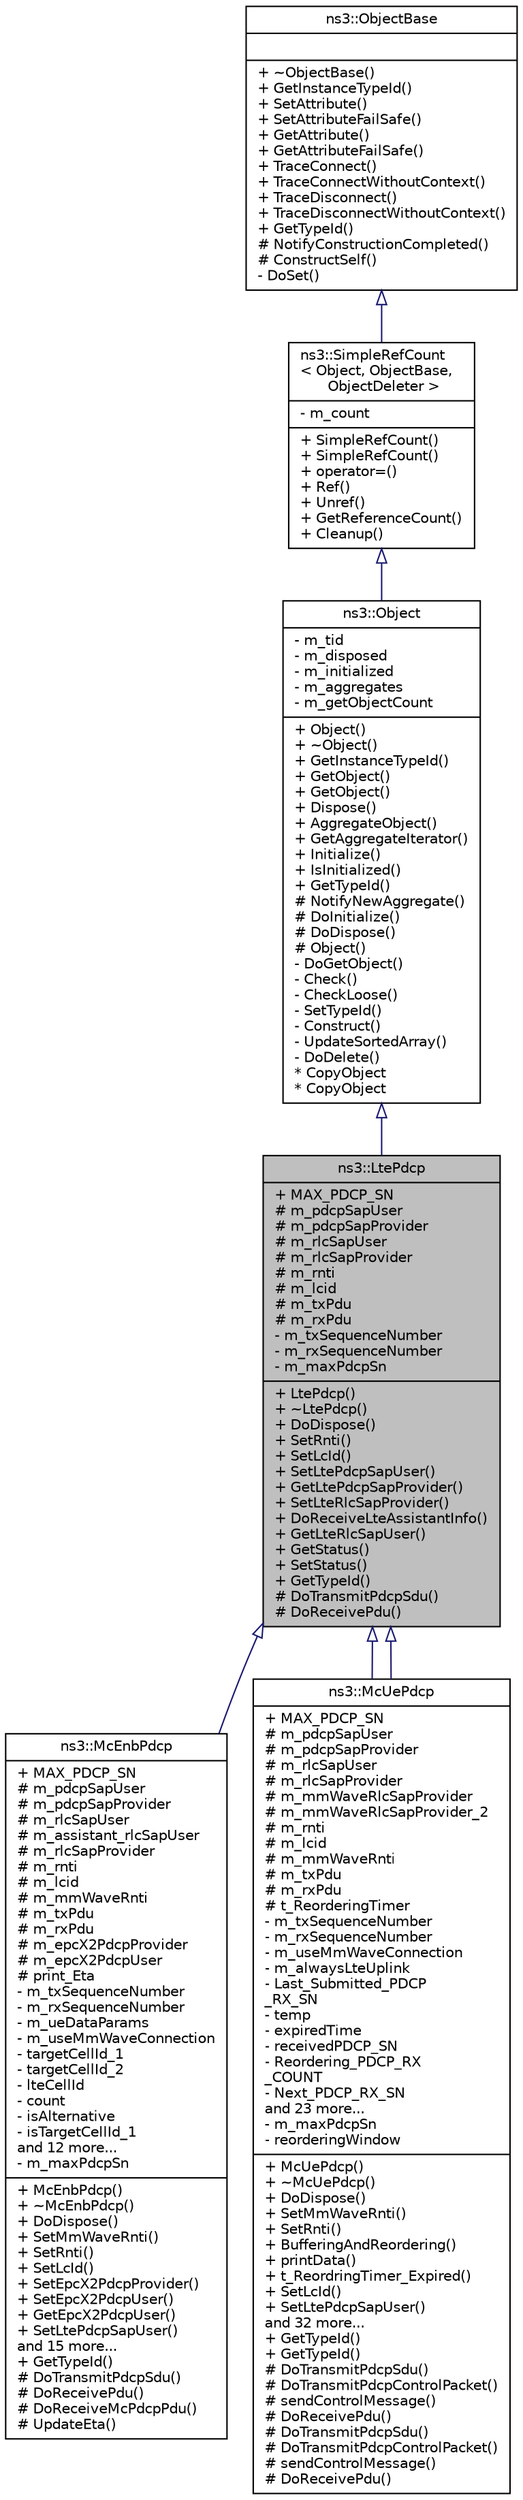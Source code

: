 digraph "ns3::LtePdcp"
{
  edge [fontname="Helvetica",fontsize="10",labelfontname="Helvetica",labelfontsize="10"];
  node [fontname="Helvetica",fontsize="10",shape=record];
  Node1 [label="{ns3::LtePdcp\n|+ MAX_PDCP_SN\l# m_pdcpSapUser\l# m_pdcpSapProvider\l# m_rlcSapUser\l# m_rlcSapProvider\l# m_rnti\l# m_lcid\l# m_txPdu\l# m_rxPdu\l- m_txSequenceNumber\l- m_rxSequenceNumber\l- m_maxPdcpSn\l|+ LtePdcp()\l+ ~LtePdcp()\l+ DoDispose()\l+ SetRnti()\l+ SetLcId()\l+ SetLtePdcpSapUser()\l+ GetLtePdcpSapProvider()\l+ SetLteRlcSapProvider()\l+ DoReceiveLteAssistantInfo()\l+ GetLteRlcSapUser()\l+ GetStatus()\l+ SetStatus()\l+ GetTypeId()\l# DoTransmitPdcpSdu()\l# DoReceivePdu()\l}",height=0.2,width=0.4,color="black", fillcolor="grey75", style="filled", fontcolor="black"];
  Node2 -> Node1 [dir="back",color="midnightblue",fontsize="10",style="solid",arrowtail="onormal"];
  Node2 [label="{ns3::Object\n|- m_tid\l- m_disposed\l- m_initialized\l- m_aggregates\l- m_getObjectCount\l|+ Object()\l+ ~Object()\l+ GetInstanceTypeId()\l+ GetObject()\l+ GetObject()\l+ Dispose()\l+ AggregateObject()\l+ GetAggregateIterator()\l+ Initialize()\l+ IsInitialized()\l+ GetTypeId()\l# NotifyNewAggregate()\l# DoInitialize()\l# DoDispose()\l# Object()\l- DoGetObject()\l- Check()\l- CheckLoose()\l- SetTypeId()\l- Construct()\l- UpdateSortedArray()\l- DoDelete()\l* CopyObject\l* CopyObject\l}",height=0.2,width=0.4,color="black", fillcolor="white", style="filled",URL="$d9/d77/classns3_1_1Object.html",tooltip="A base class which provides memory management and object aggregation. "];
  Node3 -> Node2 [dir="back",color="midnightblue",fontsize="10",style="solid",arrowtail="onormal"];
  Node3 [label="{ns3::SimpleRefCount\l\< Object, ObjectBase,\l ObjectDeleter \>\n|- m_count\l|+ SimpleRefCount()\l+ SimpleRefCount()\l+ operator=()\l+ Ref()\l+ Unref()\l+ GetReferenceCount()\l+ Cleanup()\l}",height=0.2,width=0.4,color="black", fillcolor="white", style="filled",URL="$da/da1/classns3_1_1SimpleRefCount.html"];
  Node4 -> Node3 [dir="back",color="midnightblue",fontsize="10",style="solid",arrowtail="onormal"];
  Node4 [label="{ns3::ObjectBase\n||+ ~ObjectBase()\l+ GetInstanceTypeId()\l+ SetAttribute()\l+ SetAttributeFailSafe()\l+ GetAttribute()\l+ GetAttributeFailSafe()\l+ TraceConnect()\l+ TraceConnectWithoutContext()\l+ TraceDisconnect()\l+ TraceDisconnectWithoutContext()\l+ GetTypeId()\l# NotifyConstructionCompleted()\l# ConstructSelf()\l- DoSet()\l}",height=0.2,width=0.4,color="black", fillcolor="white", style="filled",URL="$d2/dac/classns3_1_1ObjectBase.html",tooltip="Anchor the ns-3 type and attribute system. "];
  Node1 -> Node5 [dir="back",color="midnightblue",fontsize="10",style="solid",arrowtail="onormal"];
  Node5 [label="{ns3::McEnbPdcp\n|+ MAX_PDCP_SN\l# m_pdcpSapUser\l# m_pdcpSapProvider\l# m_rlcSapUser\l# m_assistant_rlcSapUser\l# m_rlcSapProvider\l# m_rnti\l# m_lcid\l# m_mmWaveRnti\l# m_txPdu\l# m_rxPdu\l# m_epcX2PdcpProvider\l# m_epcX2PdcpUser\l# print_Eta\l- m_txSequenceNumber\l- m_rxSequenceNumber\l- m_ueDataParams\l- m_useMmWaveConnection\l- targetCellId_1\l- targetCellId_2\l- lteCellId\l- count\l- isAlternative\l- isTargetCellId_1\land 12 more...\l- m_maxPdcpSn\l|+ McEnbPdcp()\l+ ~McEnbPdcp()\l+ DoDispose()\l+ SetMmWaveRnti()\l+ SetRnti()\l+ SetLcId()\l+ SetEpcX2PdcpProvider()\l+ SetEpcX2PdcpUser()\l+ GetEpcX2PdcpUser()\l+ SetLtePdcpSapUser()\land 15 more...\l+ GetTypeId()\l# DoTransmitPdcpSdu()\l# DoReceivePdu()\l# DoReceiveMcPdcpPdu()\l# UpdateEta()\l}",height=0.2,width=0.4,color="black", fillcolor="white", style="filled",URL="$d0/de1/classns3_1_1McEnbPdcp.html"];
  Node1 -> Node6 [dir="back",color="midnightblue",fontsize="10",style="solid",arrowtail="onormal"];
  Node6 [label="{ns3::McUePdcp\n|+ MAX_PDCP_SN\l# m_pdcpSapUser\l# m_pdcpSapProvider\l# m_rlcSapUser\l# m_rlcSapProvider\l# m_mmWaveRlcSapProvider\l# m_mmWaveRlcSapProvider_2\l# m_rnti\l# m_lcid\l# m_mmWaveRnti\l# m_txPdu\l# m_rxPdu\l# t_ReorderingTimer\l- m_txSequenceNumber\l- m_rxSequenceNumber\l- m_useMmWaveConnection\l- m_alwaysLteUplink\l- Last_Submitted_PDCP\l_RX_SN\l- temp\l- expiredTime\l- receivedPDCP_SN\l- Reordering_PDCP_RX\l_COUNT\l- Next_PDCP_RX_SN\land 23 more...\l- m_maxPdcpSn\l- reorderingWindow\l|+ McUePdcp()\l+ ~McUePdcp()\l+ DoDispose()\l+ SetMmWaveRnti()\l+ SetRnti()\l+ BufferingAndReordering()\l+ printData()\l+ t_ReordringTimer_Expired()\l+ SetLcId()\l+ SetLtePdcpSapUser()\land 32 more...\l+ GetTypeId()\l+ GetTypeId()\l# DoTransmitPdcpSdu()\l# DoTransmitPdcpControlPacket()\l# sendControlMessage()\l# DoReceivePdu()\l# DoTransmitPdcpSdu()\l# DoTransmitPdcpControlPacket()\l# sendControlMessage()\l# DoReceivePdu()\l}",height=0.2,width=0.4,color="black", fillcolor="white", style="filled",URL="$d2/d69/classns3_1_1McUePdcp.html"];
  Node1 -> Node6 [dir="back",color="midnightblue",fontsize="10",style="solid",arrowtail="onormal"];
}
